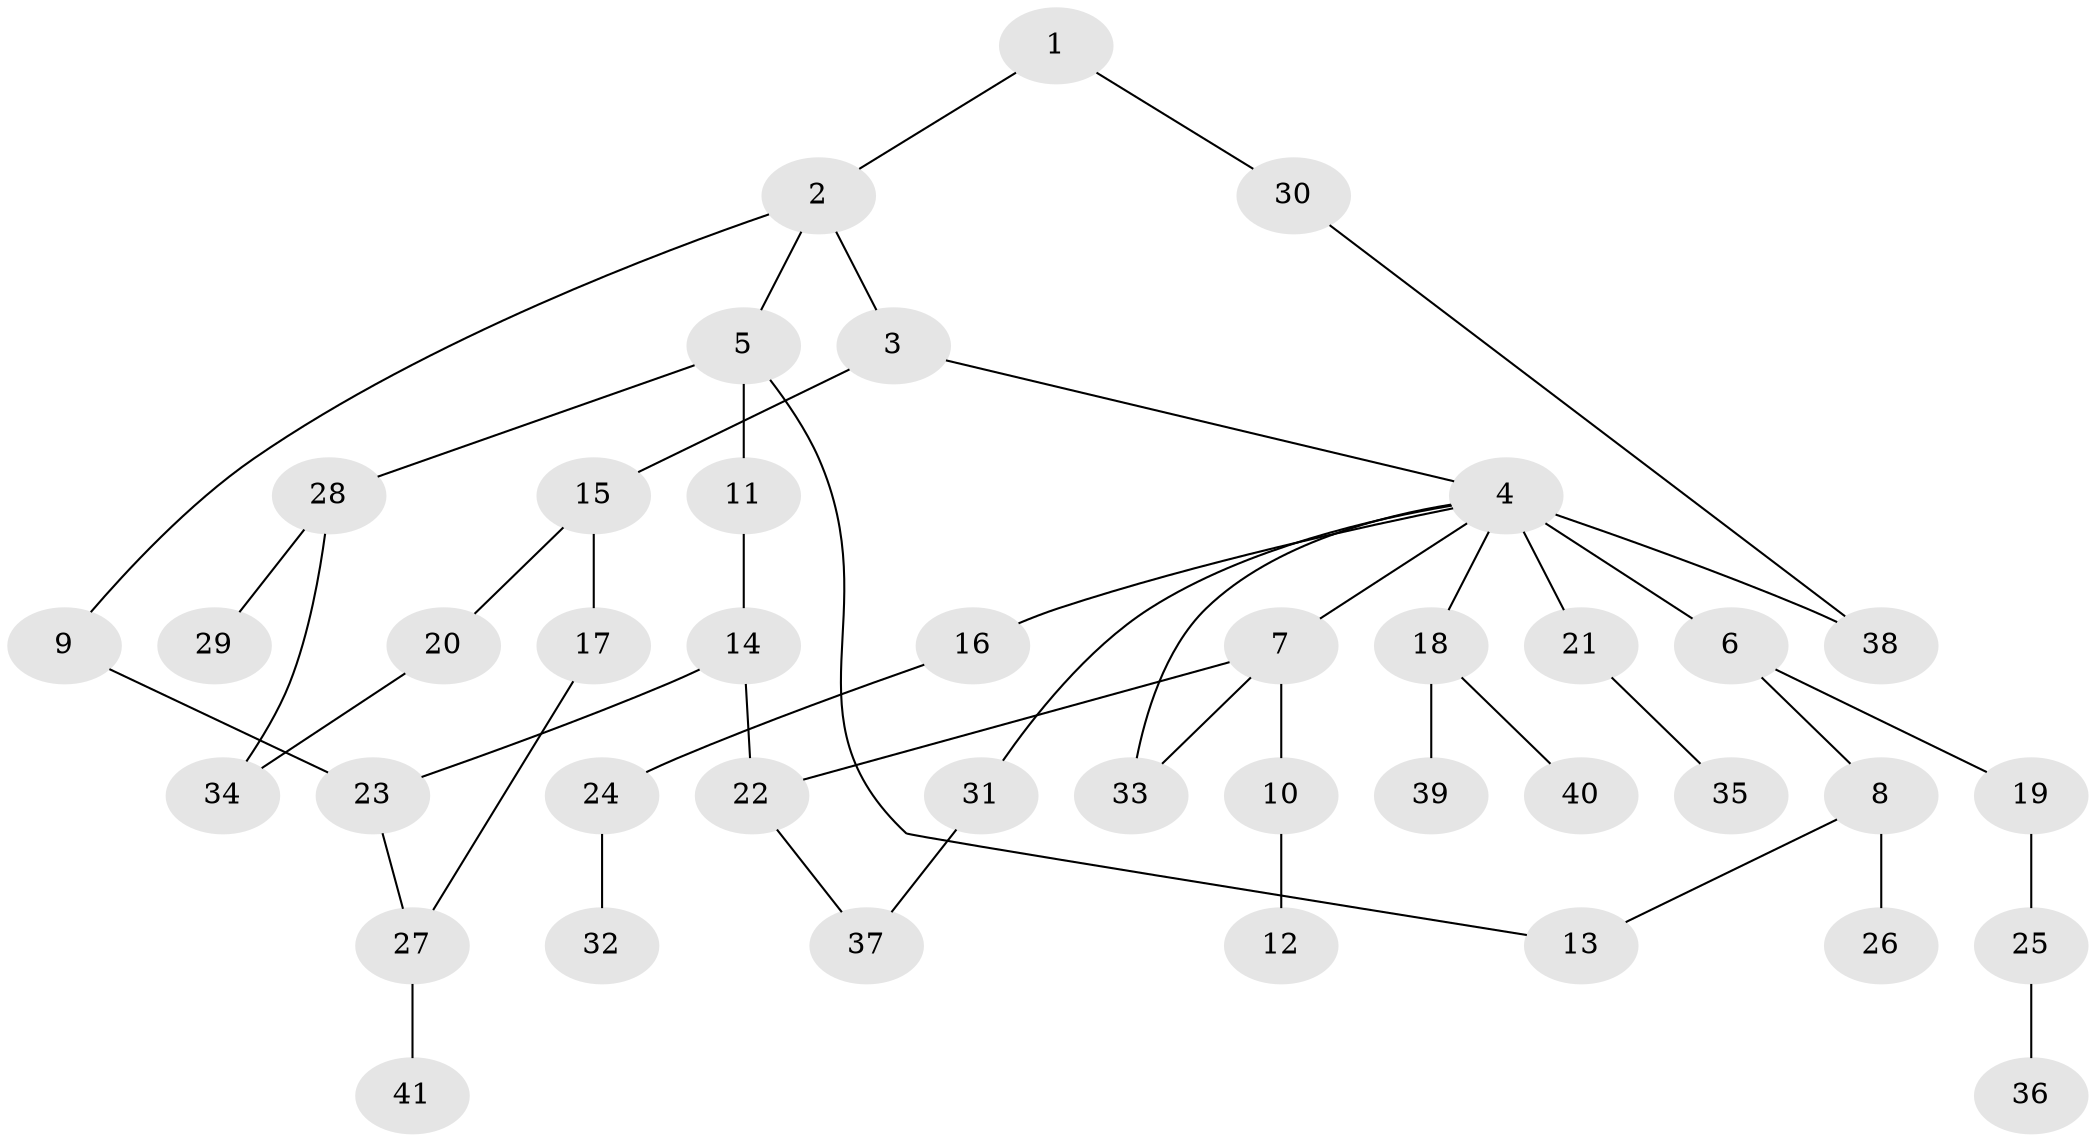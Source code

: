 // original degree distribution, {2: 0.27848101265822783, 5: 0.05063291139240506, 4: 0.08860759493670886, 7: 0.012658227848101266, 3: 0.17721518987341772, 1: 0.3924050632911392}
// Generated by graph-tools (version 1.1) at 2025/34/03/09/25 02:34:07]
// undirected, 41 vertices, 48 edges
graph export_dot {
graph [start="1"]
  node [color=gray90,style=filled];
  1;
  2;
  3;
  4;
  5;
  6;
  7;
  8;
  9;
  10;
  11;
  12;
  13;
  14;
  15;
  16;
  17;
  18;
  19;
  20;
  21;
  22;
  23;
  24;
  25;
  26;
  27;
  28;
  29;
  30;
  31;
  32;
  33;
  34;
  35;
  36;
  37;
  38;
  39;
  40;
  41;
  1 -- 2 [weight=1.0];
  1 -- 30 [weight=1.0];
  2 -- 3 [weight=1.0];
  2 -- 5 [weight=1.0];
  2 -- 9 [weight=1.0];
  3 -- 4 [weight=1.0];
  3 -- 15 [weight=1.0];
  4 -- 6 [weight=4.0];
  4 -- 7 [weight=1.0];
  4 -- 16 [weight=1.0];
  4 -- 18 [weight=1.0];
  4 -- 21 [weight=1.0];
  4 -- 31 [weight=1.0];
  4 -- 33 [weight=1.0];
  4 -- 38 [weight=1.0];
  5 -- 11 [weight=1.0];
  5 -- 13 [weight=1.0];
  5 -- 28 [weight=1.0];
  6 -- 8 [weight=1.0];
  6 -- 19 [weight=1.0];
  7 -- 10 [weight=1.0];
  7 -- 22 [weight=1.0];
  7 -- 33 [weight=1.0];
  8 -- 13 [weight=1.0];
  8 -- 26 [weight=1.0];
  9 -- 23 [weight=2.0];
  10 -- 12 [weight=1.0];
  11 -- 14 [weight=2.0];
  14 -- 22 [weight=1.0];
  14 -- 23 [weight=1.0];
  15 -- 17 [weight=1.0];
  15 -- 20 [weight=1.0];
  16 -- 24 [weight=2.0];
  17 -- 27 [weight=1.0];
  18 -- 39 [weight=1.0];
  18 -- 40 [weight=1.0];
  19 -- 25 [weight=1.0];
  20 -- 34 [weight=1.0];
  21 -- 35 [weight=1.0];
  22 -- 37 [weight=1.0];
  23 -- 27 [weight=1.0];
  24 -- 32 [weight=1.0];
  25 -- 36 [weight=1.0];
  27 -- 41 [weight=1.0];
  28 -- 29 [weight=1.0];
  28 -- 34 [weight=1.0];
  30 -- 38 [weight=1.0];
  31 -- 37 [weight=1.0];
}
